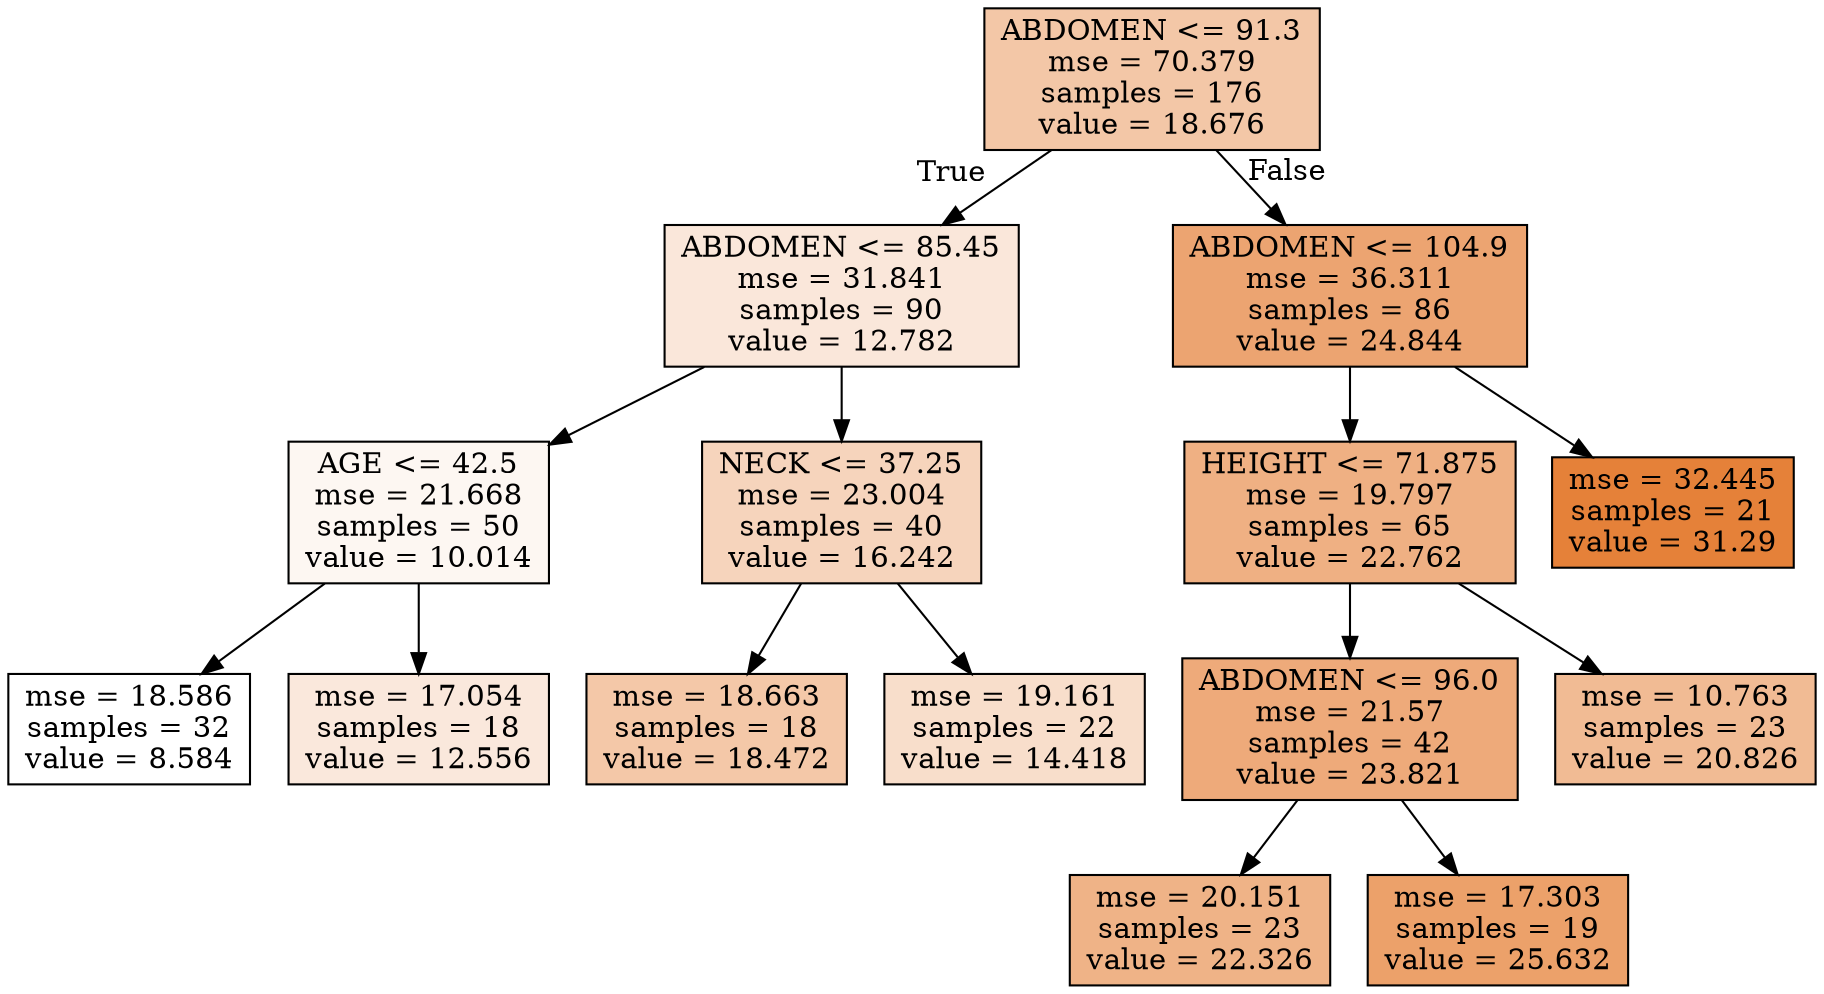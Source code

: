 digraph Tree {
node [shape=box, style="filled", color="black"] ;
0 [label="ABDOMEN <= 91.3\nmse = 70.379\nsamples = 176\nvalue = 18.676", fillcolor="#e5813971"] ;
1 [label="ABDOMEN <= 85.45\nmse = 31.841\nsamples = 90\nvalue = 12.782", fillcolor="#e581392f"] ;
0 -> 1 [labeldistance=2.5, labelangle=45, headlabel="True"] ;
2 [label="AGE <= 42.5\nmse = 21.668\nsamples = 50\nvalue = 10.014", fillcolor="#e5813910"] ;
1 -> 2 ;
3 [label="mse = 18.586\nsamples = 32\nvalue = 8.584", fillcolor="#e5813900"] ;
2 -> 3 ;
4 [label="mse = 17.054\nsamples = 18\nvalue = 12.556", fillcolor="#e581392d"] ;
2 -> 4 ;
5 [label="NECK <= 37.25\nmse = 23.004\nsamples = 40\nvalue = 16.242", fillcolor="#e5813956"] ;
1 -> 5 ;
6 [label="mse = 18.663\nsamples = 18\nvalue = 18.472", fillcolor="#e581396f"] ;
5 -> 6 ;
7 [label="mse = 19.161\nsamples = 22\nvalue = 14.418", fillcolor="#e5813942"] ;
5 -> 7 ;
8 [label="ABDOMEN <= 104.9\nmse = 36.311\nsamples = 86\nvalue = 24.844", fillcolor="#e58139b7"] ;
0 -> 8 [labeldistance=2.5, labelangle=-45, headlabel="False"] ;
9 [label="HEIGHT <= 71.875\nmse = 19.797\nsamples = 65\nvalue = 22.762", fillcolor="#e581399f"] ;
8 -> 9 ;
10 [label="ABDOMEN <= 96.0\nmse = 21.57\nsamples = 42\nvalue = 23.821", fillcolor="#e58139ab"] ;
9 -> 10 ;
11 [label="mse = 20.151\nsamples = 23\nvalue = 22.326", fillcolor="#e581399a"] ;
10 -> 11 ;
12 [label="mse = 17.303\nsamples = 19\nvalue = 25.632", fillcolor="#e58139bf"] ;
10 -> 12 ;
13 [label="mse = 10.763\nsamples = 23\nvalue = 20.826", fillcolor="#e5813989"] ;
9 -> 13 ;
14 [label="mse = 32.445\nsamples = 21\nvalue = 31.29", fillcolor="#e58139ff"] ;
8 -> 14 ;
}